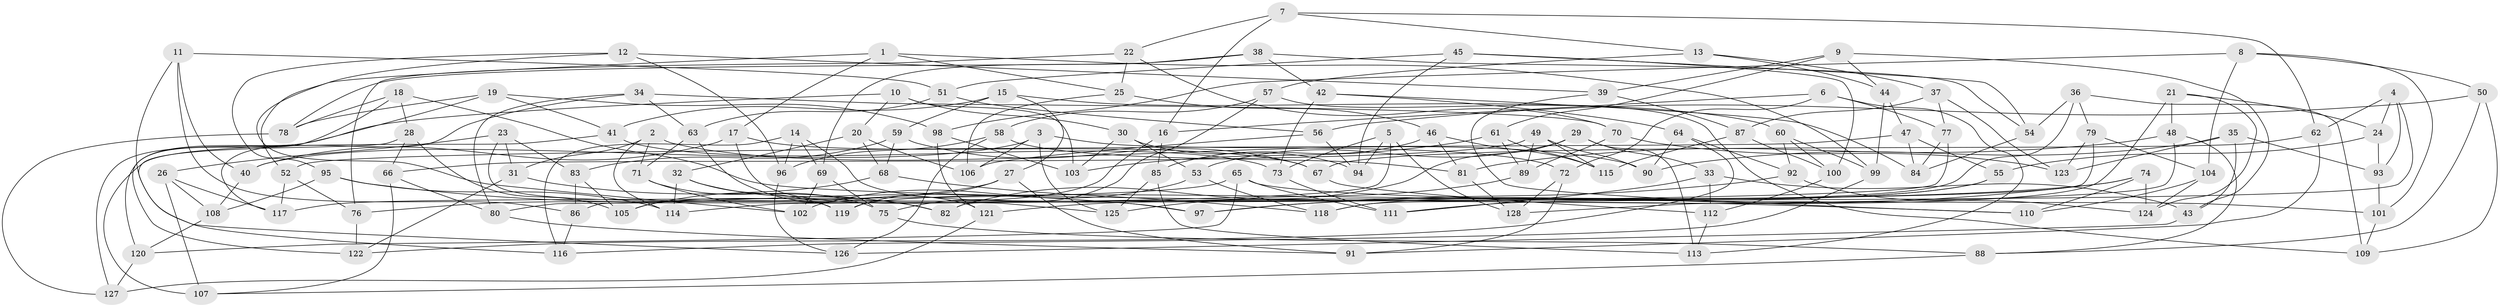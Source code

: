 // coarse degree distribution, {4: 0.5, 6: 0.43023255813953487, 5: 0.05813953488372093, 3: 0.011627906976744186}
// Generated by graph-tools (version 1.1) at 2025/42/03/06/25 10:42:24]
// undirected, 128 vertices, 256 edges
graph export_dot {
graph [start="1"]
  node [color=gray90,style=filled];
  1;
  2;
  3;
  4;
  5;
  6;
  7;
  8;
  9;
  10;
  11;
  12;
  13;
  14;
  15;
  16;
  17;
  18;
  19;
  20;
  21;
  22;
  23;
  24;
  25;
  26;
  27;
  28;
  29;
  30;
  31;
  32;
  33;
  34;
  35;
  36;
  37;
  38;
  39;
  40;
  41;
  42;
  43;
  44;
  45;
  46;
  47;
  48;
  49;
  50;
  51;
  52;
  53;
  54;
  55;
  56;
  57;
  58;
  59;
  60;
  61;
  62;
  63;
  64;
  65;
  66;
  67;
  68;
  69;
  70;
  71;
  72;
  73;
  74;
  75;
  76;
  77;
  78;
  79;
  80;
  81;
  82;
  83;
  84;
  85;
  86;
  87;
  88;
  89;
  90;
  91;
  92;
  93;
  94;
  95;
  96;
  97;
  98;
  99;
  100;
  101;
  102;
  103;
  104;
  105;
  106;
  107;
  108;
  109;
  110;
  111;
  112;
  113;
  114;
  115;
  116;
  117;
  118;
  119;
  120;
  121;
  122;
  123;
  124;
  125;
  126;
  127;
  128;
  1 -- 25;
  1 -- 52;
  1 -- 17;
  1 -- 99;
  2 -- 114;
  2 -- 31;
  2 -- 90;
  2 -- 71;
  3 -- 72;
  3 -- 125;
  3 -- 40;
  3 -- 106;
  4 -- 24;
  4 -- 93;
  4 -- 62;
  4 -- 82;
  5 -- 128;
  5 -- 94;
  5 -- 114;
  5 -- 73;
  6 -- 72;
  6 -- 113;
  6 -- 77;
  6 -- 16;
  7 -- 22;
  7 -- 62;
  7 -- 16;
  7 -- 13;
  8 -- 101;
  8 -- 104;
  8 -- 98;
  8 -- 50;
  9 -- 44;
  9 -- 43;
  9 -- 39;
  9 -- 61;
  10 -- 30;
  10 -- 20;
  10 -- 127;
  10 -- 103;
  11 -- 40;
  11 -- 86;
  11 -- 51;
  11 -- 126;
  12 -- 39;
  12 -- 96;
  12 -- 95;
  12 -- 102;
  13 -- 44;
  13 -- 57;
  13 -- 37;
  14 -- 116;
  14 -- 96;
  14 -- 69;
  14 -- 97;
  15 -- 59;
  15 -- 27;
  15 -- 60;
  15 -- 41;
  16 -- 105;
  16 -- 85;
  17 -- 40;
  17 -- 125;
  17 -- 67;
  18 -- 78;
  18 -- 28;
  18 -- 122;
  18 -- 110;
  19 -- 98;
  19 -- 41;
  19 -- 120;
  19 -- 78;
  20 -- 32;
  20 -- 68;
  20 -- 106;
  21 -- 24;
  21 -- 118;
  21 -- 48;
  21 -- 124;
  22 -- 76;
  22 -- 70;
  22 -- 25;
  23 -- 26;
  23 -- 119;
  23 -- 83;
  23 -- 31;
  24 -- 93;
  24 -- 55;
  25 -- 106;
  25 -- 46;
  26 -- 108;
  26 -- 107;
  26 -- 117;
  27 -- 76;
  27 -- 119;
  27 -- 91;
  28 -- 116;
  28 -- 66;
  28 -- 105;
  29 -- 113;
  29 -- 33;
  29 -- 53;
  29 -- 82;
  30 -- 103;
  30 -- 53;
  30 -- 94;
  31 -- 82;
  31 -- 122;
  32 -- 114;
  32 -- 82;
  32 -- 119;
  33 -- 112;
  33 -- 111;
  33 -- 43;
  34 -- 117;
  34 -- 80;
  34 -- 63;
  34 -- 70;
  35 -- 90;
  35 -- 93;
  35 -- 123;
  35 -- 43;
  36 -- 109;
  36 -- 54;
  36 -- 119;
  36 -- 79;
  37 -- 87;
  37 -- 77;
  37 -- 123;
  38 -- 54;
  38 -- 42;
  38 -- 78;
  38 -- 69;
  39 -- 87;
  39 -- 110;
  40 -- 108;
  41 -- 107;
  41 -- 73;
  42 -- 84;
  42 -- 73;
  42 -- 64;
  43 -- 126;
  44 -- 99;
  44 -- 47;
  45 -- 51;
  45 -- 94;
  45 -- 54;
  45 -- 100;
  46 -- 85;
  46 -- 115;
  46 -- 81;
  47 -- 52;
  47 -- 84;
  47 -- 55;
  48 -- 81;
  48 -- 88;
  48 -- 128;
  49 -- 89;
  49 -- 115;
  49 -- 66;
  49 -- 90;
  50 -- 88;
  50 -- 109;
  50 -- 56;
  51 -- 56;
  51 -- 63;
  52 -- 76;
  52 -- 117;
  53 -- 102;
  53 -- 118;
  54 -- 84;
  55 -- 118;
  55 -- 111;
  56 -- 106;
  56 -- 94;
  57 -- 58;
  57 -- 109;
  57 -- 75;
  58 -- 126;
  58 -- 96;
  58 -- 81;
  59 -- 68;
  59 -- 67;
  59 -- 83;
  60 -- 92;
  60 -- 100;
  60 -- 99;
  61 -- 115;
  61 -- 89;
  61 -- 103;
  62 -- 91;
  62 -- 67;
  63 -- 71;
  63 -- 121;
  64 -- 122;
  64 -- 90;
  64 -- 92;
  65 -- 111;
  65 -- 101;
  65 -- 120;
  65 -- 117;
  66 -- 107;
  66 -- 80;
  67 -- 112;
  68 -- 105;
  68 -- 118;
  69 -- 75;
  69 -- 102;
  70 -- 123;
  70 -- 89;
  71 -- 75;
  71 -- 102;
  72 -- 128;
  72 -- 91;
  73 -- 111;
  74 -- 97;
  74 -- 121;
  74 -- 110;
  74 -- 124;
  75 -- 88;
  76 -- 122;
  77 -- 80;
  77 -- 84;
  78 -- 127;
  79 -- 123;
  79 -- 86;
  79 -- 104;
  80 -- 91;
  81 -- 128;
  83 -- 105;
  83 -- 86;
  85 -- 113;
  85 -- 125;
  86 -- 116;
  87 -- 100;
  87 -- 115;
  88 -- 107;
  89 -- 125;
  92 -- 97;
  92 -- 124;
  93 -- 101;
  95 -- 114;
  95 -- 97;
  95 -- 108;
  96 -- 126;
  98 -- 121;
  98 -- 103;
  99 -- 116;
  100 -- 112;
  101 -- 109;
  104 -- 124;
  104 -- 110;
  108 -- 120;
  112 -- 113;
  120 -- 127;
  121 -- 127;
}

